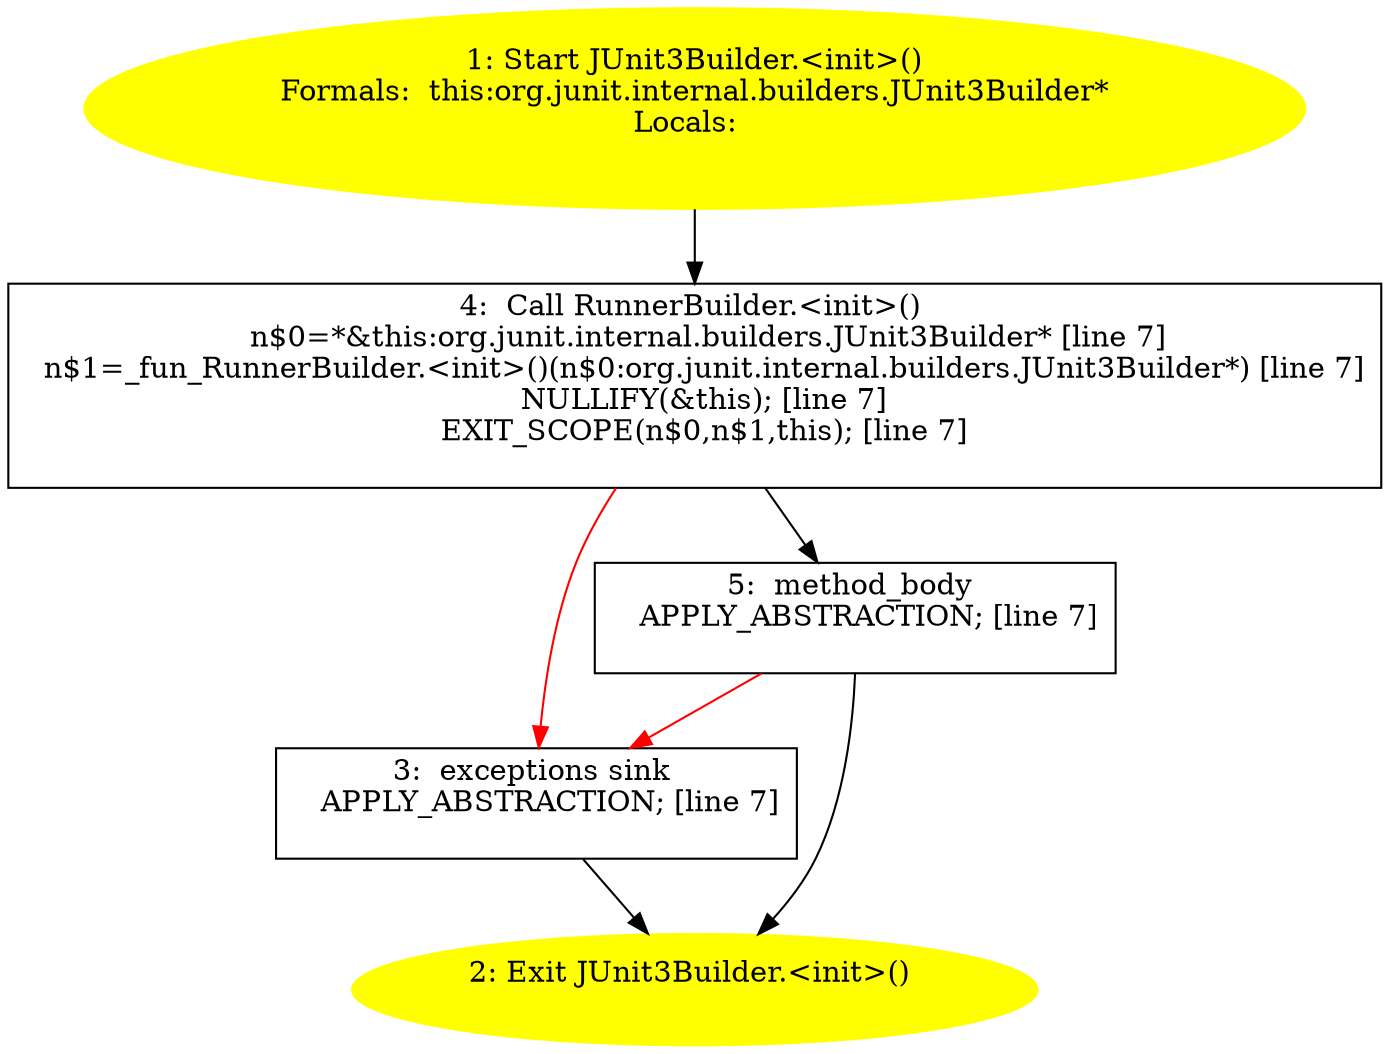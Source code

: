 /* @generated */
digraph cfg {
"org.junit.internal.builders.JUnit3Builder.<init>().73d51fd631323414e1be6248772fb05e_1" [label="1: Start JUnit3Builder.<init>()\nFormals:  this:org.junit.internal.builders.JUnit3Builder*\nLocals:  \n  " color=yellow style=filled]
	

	 "org.junit.internal.builders.JUnit3Builder.<init>().73d51fd631323414e1be6248772fb05e_1" -> "org.junit.internal.builders.JUnit3Builder.<init>().73d51fd631323414e1be6248772fb05e_4" ;
"org.junit.internal.builders.JUnit3Builder.<init>().73d51fd631323414e1be6248772fb05e_2" [label="2: Exit JUnit3Builder.<init>() \n  " color=yellow style=filled]
	

"org.junit.internal.builders.JUnit3Builder.<init>().73d51fd631323414e1be6248772fb05e_3" [label="3:  exceptions sink \n   APPLY_ABSTRACTION; [line 7]\n " shape="box"]
	

	 "org.junit.internal.builders.JUnit3Builder.<init>().73d51fd631323414e1be6248772fb05e_3" -> "org.junit.internal.builders.JUnit3Builder.<init>().73d51fd631323414e1be6248772fb05e_2" ;
"org.junit.internal.builders.JUnit3Builder.<init>().73d51fd631323414e1be6248772fb05e_4" [label="4:  Call RunnerBuilder.<init>() \n   n$0=*&this:org.junit.internal.builders.JUnit3Builder* [line 7]\n  n$1=_fun_RunnerBuilder.<init>()(n$0:org.junit.internal.builders.JUnit3Builder*) [line 7]\n  NULLIFY(&this); [line 7]\n  EXIT_SCOPE(n$0,n$1,this); [line 7]\n " shape="box"]
	

	 "org.junit.internal.builders.JUnit3Builder.<init>().73d51fd631323414e1be6248772fb05e_4" -> "org.junit.internal.builders.JUnit3Builder.<init>().73d51fd631323414e1be6248772fb05e_5" ;
	 "org.junit.internal.builders.JUnit3Builder.<init>().73d51fd631323414e1be6248772fb05e_4" -> "org.junit.internal.builders.JUnit3Builder.<init>().73d51fd631323414e1be6248772fb05e_3" [color="red" ];
"org.junit.internal.builders.JUnit3Builder.<init>().73d51fd631323414e1be6248772fb05e_5" [label="5:  method_body \n   APPLY_ABSTRACTION; [line 7]\n " shape="box"]
	

	 "org.junit.internal.builders.JUnit3Builder.<init>().73d51fd631323414e1be6248772fb05e_5" -> "org.junit.internal.builders.JUnit3Builder.<init>().73d51fd631323414e1be6248772fb05e_2" ;
	 "org.junit.internal.builders.JUnit3Builder.<init>().73d51fd631323414e1be6248772fb05e_5" -> "org.junit.internal.builders.JUnit3Builder.<init>().73d51fd631323414e1be6248772fb05e_3" [color="red" ];
}

